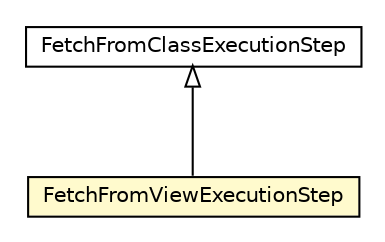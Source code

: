 #!/usr/local/bin/dot
#
# Class diagram 
# Generated by UMLGraph version R5_6-24-gf6e263 (http://www.umlgraph.org/)
#

digraph G {
	edge [fontname="Helvetica",fontsize=10,labelfontname="Helvetica",labelfontsize=10];
	node [fontname="Helvetica",fontsize=10,shape=plaintext];
	nodesep=0.25;
	ranksep=0.5;
	// com.orientechnologies.orient.core.sql.executor.FetchFromViewExecutionStep
	c1154927 [label=<<table title="com.orientechnologies.orient.core.sql.executor.FetchFromViewExecutionStep" border="0" cellborder="1" cellspacing="0" cellpadding="2" port="p" bgcolor="lemonChiffon" href="./FetchFromViewExecutionStep.html">
		<tr><td><table border="0" cellspacing="0" cellpadding="1">
<tr><td align="center" balign="center"> FetchFromViewExecutionStep </td></tr>
		</table></td></tr>
		</table>>, URL="./FetchFromViewExecutionStep.html", fontname="Helvetica", fontcolor="black", fontsize=10.0];
	// com.orientechnologies.orient.core.sql.executor.FetchFromClassExecutionStep
	c1155024 [label=<<table title="com.orientechnologies.orient.core.sql.executor.FetchFromClassExecutionStep" border="0" cellborder="1" cellspacing="0" cellpadding="2" port="p" href="./FetchFromClassExecutionStep.html">
		<tr><td><table border="0" cellspacing="0" cellpadding="1">
<tr><td align="center" balign="center"> FetchFromClassExecutionStep </td></tr>
		</table></td></tr>
		</table>>, URL="./FetchFromClassExecutionStep.html", fontname="Helvetica", fontcolor="black", fontsize=10.0];
	//com.orientechnologies.orient.core.sql.executor.FetchFromViewExecutionStep extends com.orientechnologies.orient.core.sql.executor.FetchFromClassExecutionStep
	c1155024:p -> c1154927:p [dir=back,arrowtail=empty];
}

